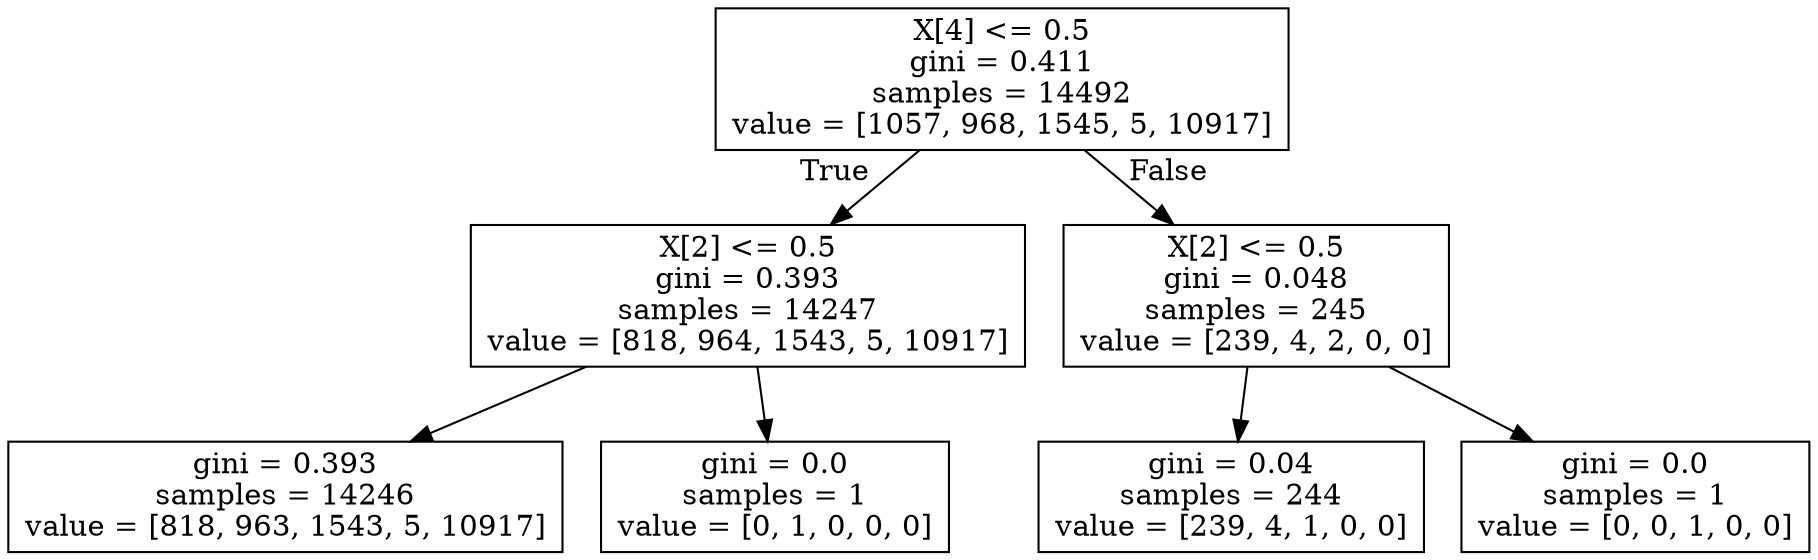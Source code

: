 digraph Tree {
node [shape=box] ;
0 [label="X[4] <= 0.5\ngini = 0.411\nsamples = 14492\nvalue = [1057, 968, 1545, 5, 10917]"] ;
1 [label="X[2] <= 0.5\ngini = 0.393\nsamples = 14247\nvalue = [818, 964, 1543, 5, 10917]"] ;
0 -> 1 [labeldistance=2.5, labelangle=45, headlabel="True"] ;
2 [label="gini = 0.393\nsamples = 14246\nvalue = [818, 963, 1543, 5, 10917]"] ;
1 -> 2 ;
3 [label="gini = 0.0\nsamples = 1\nvalue = [0, 1, 0, 0, 0]"] ;
1 -> 3 ;
4 [label="X[2] <= 0.5\ngini = 0.048\nsamples = 245\nvalue = [239, 4, 2, 0, 0]"] ;
0 -> 4 [labeldistance=2.5, labelangle=-45, headlabel="False"] ;
5 [label="gini = 0.04\nsamples = 244\nvalue = [239, 4, 1, 0, 0]"] ;
4 -> 5 ;
6 [label="gini = 0.0\nsamples = 1\nvalue = [0, 0, 1, 0, 0]"] ;
4 -> 6 ;
}